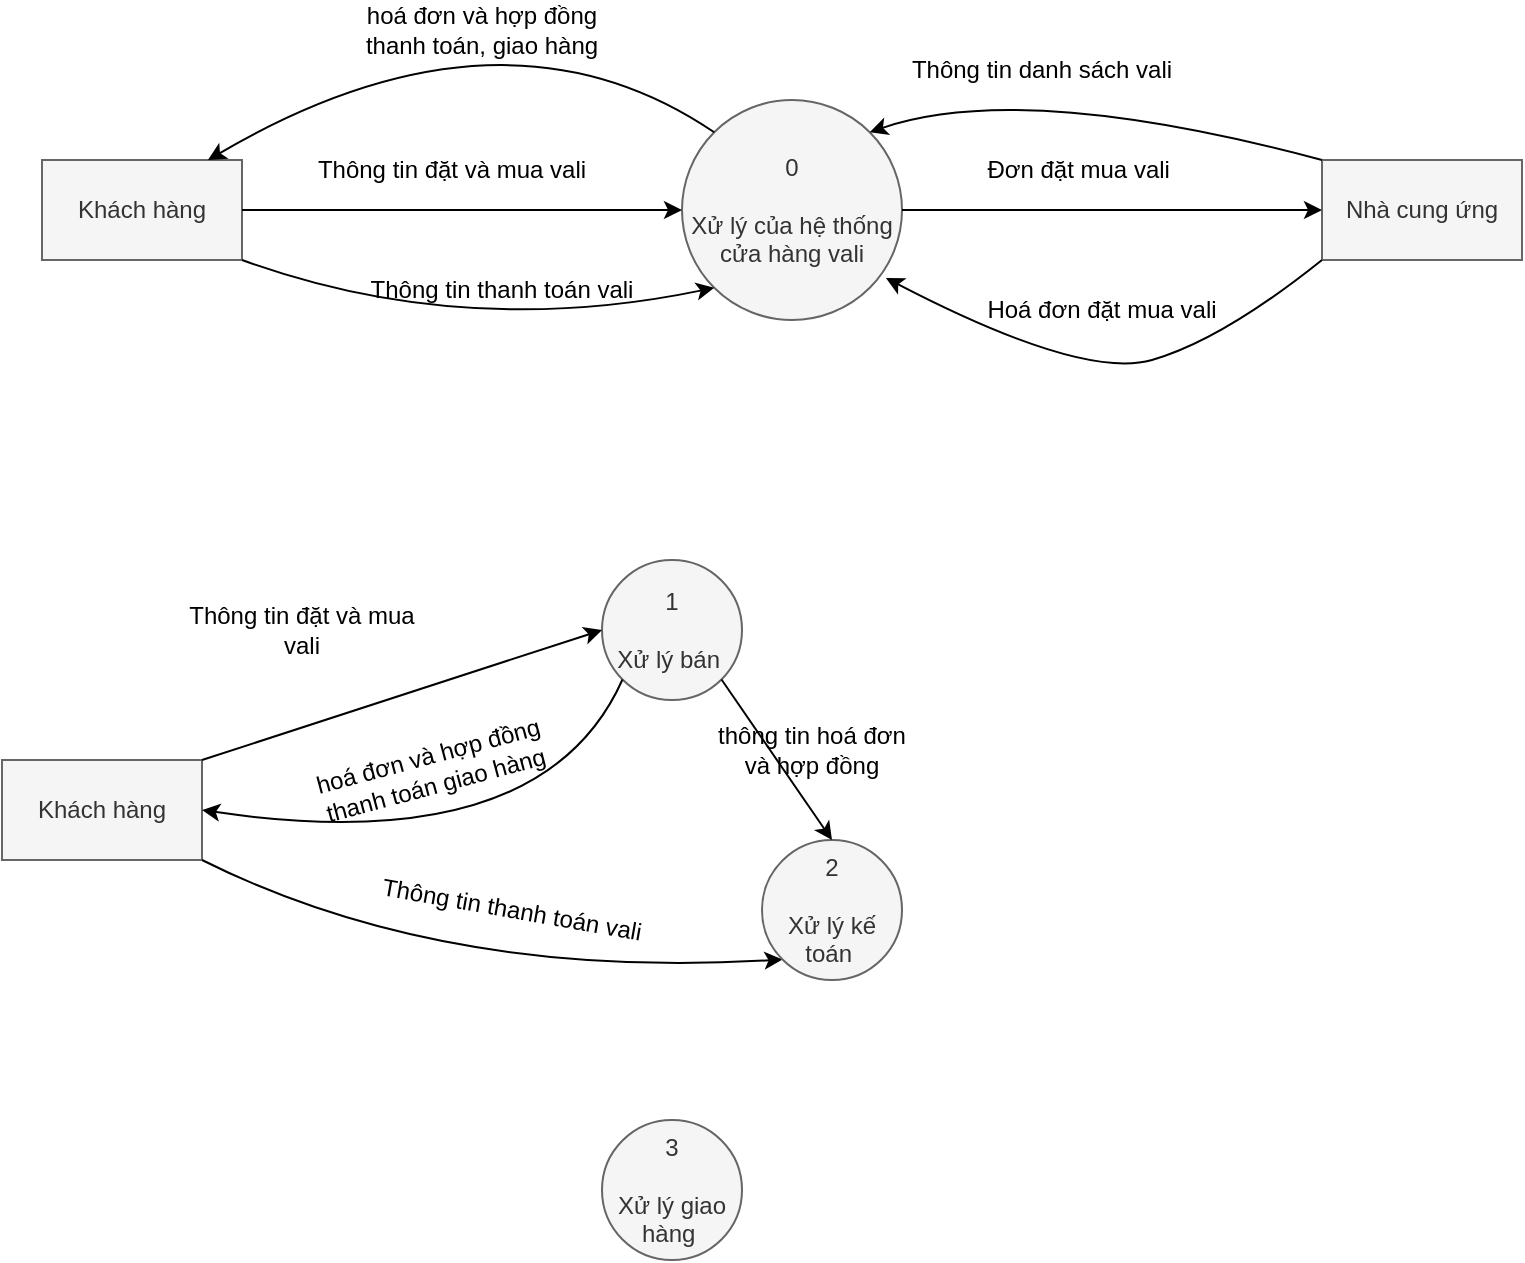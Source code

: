 <mxfile version="21.1.2" type="device">
  <diagram name="Trang-1" id="MLo7V88yLWV9khni6U0D">
    <mxGraphModel dx="870" dy="532" grid="1" gridSize="10" guides="1" tooltips="1" connect="1" arrows="1" fold="1" page="1" pageScale="1" pageWidth="850" pageHeight="1100" math="0" shadow="0">
      <root>
        <mxCell id="0" />
        <mxCell id="1" parent="0" />
        <mxCell id="99Bcs_-zShyQ9xkc_jSy-7" value="Khách hàng" style="html=1;dashed=0;whiteSpace=wrap;fillColor=#f5f5f5;strokeColor=#666666;fontColor=#333333;" vertex="1" parent="1">
          <mxGeometry x="40" y="180" width="100" height="50" as="geometry" />
        </mxCell>
        <mxCell id="99Bcs_-zShyQ9xkc_jSy-9" value="Nhà cung ứng" style="html=1;dashed=0;whiteSpace=wrap;fillColor=#f5f5f5;fontColor=#333333;strokeColor=#666666;" vertex="1" parent="1">
          <mxGeometry x="680" y="180" width="100" height="50" as="geometry" />
        </mxCell>
        <mxCell id="99Bcs_-zShyQ9xkc_jSy-18" value="0&lt;br&gt;&lt;br&gt;Xử lý của hệ thống&lt;br&gt;cửa hàng vali" style="shape=ellipse;html=1;dashed=0;whiteSpace=wrap;aspect=fixed;perimeter=ellipsePerimeter;fillColor=#f5f5f5;fontColor=#333333;strokeColor=#666666;" vertex="1" parent="1">
          <mxGeometry x="360" y="150" width="110" height="110" as="geometry" />
        </mxCell>
        <mxCell id="99Bcs_-zShyQ9xkc_jSy-21" value="" style="endArrow=classic;html=1;rounded=0;exitX=1;exitY=0.5;exitDx=0;exitDy=0;entryX=0;entryY=0.5;entryDx=0;entryDy=0;" edge="1" parent="1" source="99Bcs_-zShyQ9xkc_jSy-7" target="99Bcs_-zShyQ9xkc_jSy-18">
          <mxGeometry width="50" height="50" relative="1" as="geometry">
            <mxPoint x="200" y="250" as="sourcePoint" />
            <mxPoint x="250" y="200" as="targetPoint" />
          </mxGeometry>
        </mxCell>
        <mxCell id="99Bcs_-zShyQ9xkc_jSy-22" value="Thông tin đặt và mua vali" style="text;strokeColor=none;align=center;fillColor=none;html=1;verticalAlign=middle;whiteSpace=wrap;rounded=0;" vertex="1" parent="1">
          <mxGeometry x="170" y="170" width="150" height="30" as="geometry" />
        </mxCell>
        <mxCell id="99Bcs_-zShyQ9xkc_jSy-24" value="" style="endArrow=classic;html=1;exitX=1;exitY=1;exitDx=0;exitDy=0;entryX=0;entryY=1;entryDx=0;entryDy=0;curved=1;" edge="1" parent="1" source="99Bcs_-zShyQ9xkc_jSy-7" target="99Bcs_-zShyQ9xkc_jSy-18">
          <mxGeometry width="50" height="50" relative="1" as="geometry">
            <mxPoint x="210" y="350" as="sourcePoint" />
            <mxPoint x="260" y="300" as="targetPoint" />
            <Array as="points">
              <mxPoint x="250" y="270" />
            </Array>
          </mxGeometry>
        </mxCell>
        <mxCell id="99Bcs_-zShyQ9xkc_jSy-25" value="Thông tin thanh toán vali" style="text;strokeColor=none;align=center;fillColor=none;html=1;verticalAlign=middle;whiteSpace=wrap;rounded=0;" vertex="1" parent="1">
          <mxGeometry x="200" y="230" width="140" height="30" as="geometry" />
        </mxCell>
        <mxCell id="99Bcs_-zShyQ9xkc_jSy-26" value="" style="endArrow=classic;html=1;entryX=0.83;entryY=0;entryDx=0;entryDy=0;exitX=0;exitY=0;exitDx=0;exitDy=0;curved=1;entryPerimeter=0;" edge="1" parent="1" source="99Bcs_-zShyQ9xkc_jSy-18" target="99Bcs_-zShyQ9xkc_jSy-7">
          <mxGeometry width="50" height="50" relative="1" as="geometry">
            <mxPoint x="376.109" y="170.109" as="sourcePoint" />
            <mxPoint x="140" y="184" as="targetPoint" />
            <Array as="points">
              <mxPoint x="270" y="94" />
            </Array>
          </mxGeometry>
        </mxCell>
        <mxCell id="99Bcs_-zShyQ9xkc_jSy-27" value="hoá đơn và hợp đồng thanh toán, giao hàng" style="text;strokeColor=none;align=center;fillColor=none;html=1;verticalAlign=middle;whiteSpace=wrap;rounded=0;" vertex="1" parent="1">
          <mxGeometry x="200" y="100" width="120" height="30" as="geometry" />
        </mxCell>
        <mxCell id="99Bcs_-zShyQ9xkc_jSy-33" value="" style="endArrow=classic;html=1;entryX=1;entryY=0;entryDx=0;entryDy=0;exitX=0;exitY=0;exitDx=0;exitDy=0;curved=1;" edge="1" parent="1" source="99Bcs_-zShyQ9xkc_jSy-9" target="99Bcs_-zShyQ9xkc_jSy-18">
          <mxGeometry width="50" height="50" relative="1" as="geometry">
            <mxPoint x="550" y="120" as="sourcePoint" />
            <mxPoint x="600" y="70" as="targetPoint" />
            <Array as="points">
              <mxPoint x="530" y="140" />
            </Array>
          </mxGeometry>
        </mxCell>
        <mxCell id="99Bcs_-zShyQ9xkc_jSy-34" value="Thông tin danh sách vali" style="text;strokeColor=none;align=center;fillColor=none;html=1;verticalAlign=middle;whiteSpace=wrap;rounded=0;" vertex="1" parent="1">
          <mxGeometry x="470" y="120" width="140" height="30" as="geometry" />
        </mxCell>
        <mxCell id="99Bcs_-zShyQ9xkc_jSy-36" value="Đơn đặt mua vali&lt;span style=&quot;white-space: pre;&quot;&gt;	&lt;/span&gt;" style="text;strokeColor=none;align=center;fillColor=none;html=1;verticalAlign=middle;whiteSpace=wrap;rounded=0;" vertex="1" parent="1">
          <mxGeometry x="490" y="170" width="140" height="30" as="geometry" />
        </mxCell>
        <mxCell id="99Bcs_-zShyQ9xkc_jSy-38" value="" style="endArrow=classic;html=1;rounded=0;entryX=0;entryY=0.5;entryDx=0;entryDy=0;exitX=1;exitY=0.5;exitDx=0;exitDy=0;" edge="1" parent="1" source="99Bcs_-zShyQ9xkc_jSy-18" target="99Bcs_-zShyQ9xkc_jSy-9">
          <mxGeometry width="50" height="50" relative="1" as="geometry">
            <mxPoint x="590" y="330" as="sourcePoint" />
            <mxPoint x="640" y="280" as="targetPoint" />
          </mxGeometry>
        </mxCell>
        <mxCell id="99Bcs_-zShyQ9xkc_jSy-39" value="" style="endArrow=classic;html=1;entryX=0.927;entryY=0.809;entryDx=0;entryDy=0;exitX=0;exitY=1;exitDx=0;exitDy=0;curved=1;entryPerimeter=0;" edge="1" parent="1" source="99Bcs_-zShyQ9xkc_jSy-9" target="99Bcs_-zShyQ9xkc_jSy-18">
          <mxGeometry width="50" height="50" relative="1" as="geometry">
            <mxPoint x="696" y="280" as="sourcePoint" />
            <mxPoint x="470" y="266" as="targetPoint" />
            <Array as="points">
              <mxPoint x="630" y="270" />
              <mxPoint x="560" y="290" />
            </Array>
          </mxGeometry>
        </mxCell>
        <mxCell id="99Bcs_-zShyQ9xkc_jSy-40" value="Hoá đơn đặt mua vali" style="text;strokeColor=none;align=center;fillColor=none;html=1;verticalAlign=middle;whiteSpace=wrap;rounded=0;" vertex="1" parent="1">
          <mxGeometry x="500" y="240" width="140" height="30" as="geometry" />
        </mxCell>
        <mxCell id="99Bcs_-zShyQ9xkc_jSy-42" value="Khách hàng" style="html=1;dashed=0;whiteSpace=wrap;fillColor=#f5f5f5;strokeColor=#666666;fontColor=#333333;" vertex="1" parent="1">
          <mxGeometry x="20" y="480" width="100" height="50" as="geometry" />
        </mxCell>
        <mxCell id="99Bcs_-zShyQ9xkc_jSy-44" value="1&lt;br&gt;&lt;br&gt;Xử lý bán&amp;nbsp;" style="shape=ellipse;html=1;dashed=0;whiteSpace=wrap;aspect=fixed;perimeter=ellipsePerimeter;fillColor=#f5f5f5;fontColor=#333333;strokeColor=#666666;" vertex="1" parent="1">
          <mxGeometry x="320" y="380" width="70" height="70" as="geometry" />
        </mxCell>
        <mxCell id="99Bcs_-zShyQ9xkc_jSy-45" value="" style="endArrow=classic;html=1;rounded=0;entryX=0;entryY=0.5;entryDx=0;entryDy=0;exitX=1;exitY=0;exitDx=0;exitDy=0;" edge="1" parent="1" source="99Bcs_-zShyQ9xkc_jSy-42" target="99Bcs_-zShyQ9xkc_jSy-44">
          <mxGeometry width="50" height="50" relative="1" as="geometry">
            <mxPoint x="200" y="550" as="sourcePoint" />
            <mxPoint x="250" y="500" as="targetPoint" />
          </mxGeometry>
        </mxCell>
        <mxCell id="99Bcs_-zShyQ9xkc_jSy-46" value="Thông tin đặt và mua vali" style="text;strokeColor=none;align=center;fillColor=none;html=1;verticalAlign=middle;whiteSpace=wrap;rounded=0;" vertex="1" parent="1">
          <mxGeometry x="110" y="400" width="120" height="30" as="geometry" />
        </mxCell>
        <mxCell id="99Bcs_-zShyQ9xkc_jSy-48" value="" style="endArrow=classic;html=1;entryX=1;entryY=0.5;entryDx=0;entryDy=0;exitX=0;exitY=1;exitDx=0;exitDy=0;curved=1;" edge="1" parent="1" source="99Bcs_-zShyQ9xkc_jSy-44" target="99Bcs_-zShyQ9xkc_jSy-42">
          <mxGeometry width="50" height="50" relative="1" as="geometry">
            <mxPoint x="290" y="570" as="sourcePoint" />
            <mxPoint x="340" y="520" as="targetPoint" />
            <Array as="points">
              <mxPoint x="290" y="530" />
            </Array>
          </mxGeometry>
        </mxCell>
        <mxCell id="99Bcs_-zShyQ9xkc_jSy-49" value="hoá đơn và hợp đồng thanh toán giao hàng" style="text;strokeColor=none;align=center;fillColor=none;html=1;verticalAlign=middle;whiteSpace=wrap;rounded=0;rotation=-15;" vertex="1" parent="1">
          <mxGeometry x="160" y="470" width="150" height="30" as="geometry" />
        </mxCell>
        <mxCell id="99Bcs_-zShyQ9xkc_jSy-50" value="" style="endArrow=classic;html=1;exitX=1;exitY=1;exitDx=0;exitDy=0;entryX=0;entryY=1;entryDx=0;entryDy=0;curved=1;" edge="1" parent="1" source="99Bcs_-zShyQ9xkc_jSy-42" target="99Bcs_-zShyQ9xkc_jSy-53">
          <mxGeometry width="50" height="50" relative="1" as="geometry">
            <mxPoint x="210" y="610" as="sourcePoint" />
            <mxPoint x="260" y="560" as="targetPoint" />
            <Array as="points">
              <mxPoint x="240" y="590" />
            </Array>
          </mxGeometry>
        </mxCell>
        <mxCell id="99Bcs_-zShyQ9xkc_jSy-52" value="3&lt;br&gt;&lt;br&gt;Xử lý giao hàng&amp;nbsp;" style="shape=ellipse;html=1;dashed=0;whiteSpace=wrap;aspect=fixed;perimeter=ellipsePerimeter;fillColor=#f5f5f5;fontColor=#333333;strokeColor=#666666;" vertex="1" parent="1">
          <mxGeometry x="320" y="660" width="70" height="70" as="geometry" />
        </mxCell>
        <mxCell id="99Bcs_-zShyQ9xkc_jSy-53" value="2&lt;br&gt;&lt;br&gt;Xử lý kế toán&amp;nbsp;" style="shape=ellipse;html=1;dashed=0;whiteSpace=wrap;aspect=fixed;perimeter=ellipsePerimeter;fillColor=#f5f5f5;fontColor=#333333;strokeColor=#666666;" vertex="1" parent="1">
          <mxGeometry x="400" y="520" width="70" height="70" as="geometry" />
        </mxCell>
        <mxCell id="99Bcs_-zShyQ9xkc_jSy-54" value="Thông tin thanh toán vali" style="text;strokeColor=none;align=center;fillColor=none;html=1;verticalAlign=middle;whiteSpace=wrap;rounded=0;rotation=10;" vertex="1" parent="1">
          <mxGeometry x="200" y="540" width="150" height="30" as="geometry" />
        </mxCell>
        <mxCell id="99Bcs_-zShyQ9xkc_jSy-55" value="" style="endArrow=classic;html=1;rounded=0;entryX=0.5;entryY=0;entryDx=0;entryDy=0;exitX=1;exitY=1;exitDx=0;exitDy=0;" edge="1" parent="1" source="99Bcs_-zShyQ9xkc_jSy-44" target="99Bcs_-zShyQ9xkc_jSy-53">
          <mxGeometry width="50" height="50" relative="1" as="geometry">
            <mxPoint x="400" y="460" as="sourcePoint" />
            <mxPoint x="450" y="410" as="targetPoint" />
          </mxGeometry>
        </mxCell>
        <mxCell id="99Bcs_-zShyQ9xkc_jSy-58" value="thông tin hoá đơn và hợp đồng" style="text;strokeColor=none;align=center;fillColor=none;html=1;verticalAlign=middle;whiteSpace=wrap;rounded=0;rotation=0;" vertex="1" parent="1">
          <mxGeometry x="376" y="460" width="98.41" height="30" as="geometry" />
        </mxCell>
      </root>
    </mxGraphModel>
  </diagram>
</mxfile>
